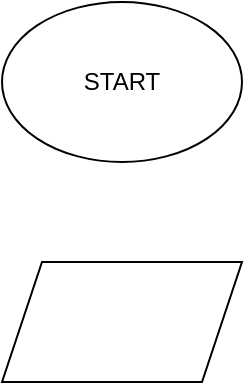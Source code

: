 <mxfile>
    <diagram id="2hFmBLhkHwN0o80_2IT_" name="Страница 1">
        <mxGraphModel dx="1074" dy="470" grid="1" gridSize="10" guides="1" tooltips="1" connect="1" arrows="1" fold="1" page="1" pageScale="1" pageWidth="827" pageHeight="1169" math="0" shadow="0">
            <root>
                <mxCell id="0"/>
                <mxCell id="1" parent="0"/>
                <mxCell id="2" value="START" style="ellipse;whiteSpace=wrap;html=1;" vertex="1" parent="1">
                    <mxGeometry x="280" y="20" width="120" height="80" as="geometry"/>
                </mxCell>
                <mxCell id="3" value="" style="shape=parallelogram;perimeter=parallelogramPerimeter;whiteSpace=wrap;html=1;fixedSize=1;" vertex="1" parent="1">
                    <mxGeometry x="280" y="150" width="120" height="60" as="geometry"/>
                </mxCell>
            </root>
        </mxGraphModel>
    </diagram>
</mxfile>